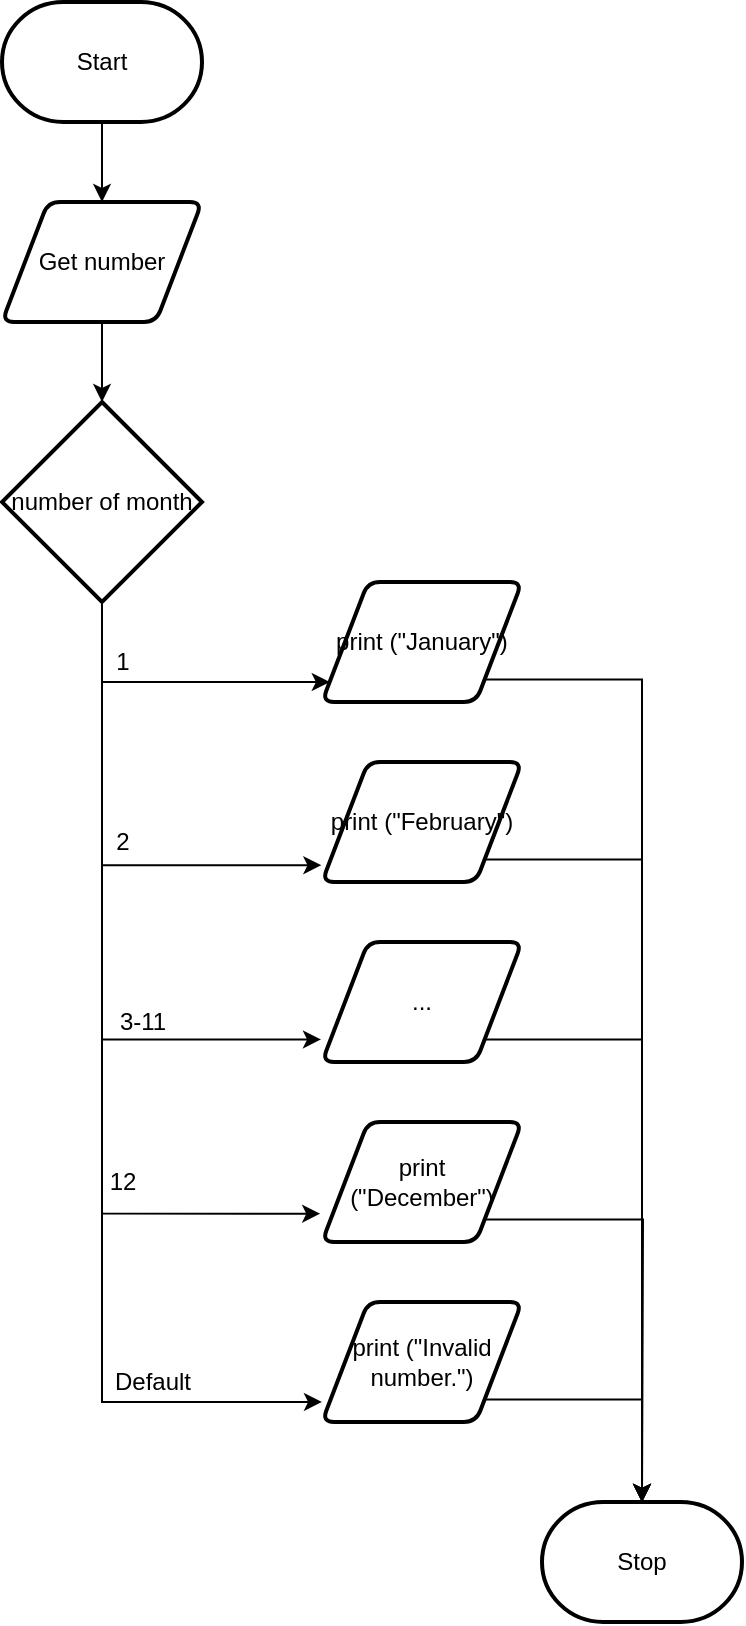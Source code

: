 <mxfile version="14.6.11" type="github">
  <diagram id="lTI_GXjILArvqHc6UkpN" name="Page-1">
    <mxGraphModel dx="582" dy="415" grid="1" gridSize="10" guides="1" tooltips="1" connect="1" arrows="1" fold="1" page="1" pageScale="1" pageWidth="850" pageHeight="1100" math="0" shadow="0">
      <root>
        <mxCell id="0" />
        <mxCell id="1" parent="0" />
        <mxCell id="p_6VwAlpQ4yE-w-dTOtK-11" style="edgeStyle=orthogonalEdgeStyle;rounded=0;orthogonalLoop=1;jettySize=auto;html=1;exitX=0.5;exitY=1;exitDx=0;exitDy=0;exitPerimeter=0;entryX=0.5;entryY=0;entryDx=0;entryDy=0;" parent="1" source="p_6VwAlpQ4yE-w-dTOtK-1" target="p_6VwAlpQ4yE-w-dTOtK-2" edge="1">
          <mxGeometry relative="1" as="geometry" />
        </mxCell>
        <mxCell id="p_6VwAlpQ4yE-w-dTOtK-1" value="Start" style="strokeWidth=2;html=1;shape=mxgraph.flowchart.terminator;whiteSpace=wrap;" parent="1" vertex="1">
          <mxGeometry x="250" y="190" width="100" height="60" as="geometry" />
        </mxCell>
        <mxCell id="p_6VwAlpQ4yE-w-dTOtK-12" style="edgeStyle=orthogonalEdgeStyle;rounded=0;orthogonalLoop=1;jettySize=auto;html=1;exitX=0.5;exitY=1;exitDx=0;exitDy=0;entryX=0.5;entryY=0;entryDx=0;entryDy=0;entryPerimeter=0;" parent="1" source="p_6VwAlpQ4yE-w-dTOtK-2" target="p_6VwAlpQ4yE-w-dTOtK-3" edge="1">
          <mxGeometry relative="1" as="geometry" />
        </mxCell>
        <mxCell id="p_6VwAlpQ4yE-w-dTOtK-2" value="Get number" style="shape=parallelogram;html=1;strokeWidth=2;perimeter=parallelogramPerimeter;whiteSpace=wrap;rounded=1;arcSize=12;size=0.23;" parent="1" vertex="1">
          <mxGeometry x="250" y="290" width="100" height="60" as="geometry" />
        </mxCell>
        <mxCell id="p_6VwAlpQ4yE-w-dTOtK-17" style="edgeStyle=orthogonalEdgeStyle;rounded=0;orthogonalLoop=1;jettySize=auto;html=1;exitX=0.5;exitY=1;exitDx=0;exitDy=0;exitPerimeter=0;entryX=-0.009;entryY=0.764;entryDx=0;entryDy=0;entryPerimeter=0;" parent="1" source="p_6VwAlpQ4yE-w-dTOtK-3" target="p_6VwAlpQ4yE-w-dTOtK-8" edge="1">
          <mxGeometry relative="1" as="geometry" />
        </mxCell>
        <mxCell id="p_6VwAlpQ4yE-w-dTOtK-18" style="edgeStyle=orthogonalEdgeStyle;rounded=0;orthogonalLoop=1;jettySize=auto;html=1;exitX=0.5;exitY=1;exitDx=0;exitDy=0;exitPerimeter=0;entryX=0;entryY=0.833;entryDx=0;entryDy=0;entryPerimeter=0;" parent="1" source="p_6VwAlpQ4yE-w-dTOtK-3" target="p_6VwAlpQ4yE-w-dTOtK-9" edge="1">
          <mxGeometry relative="1" as="geometry" />
        </mxCell>
        <mxCell id="p_6VwAlpQ4yE-w-dTOtK-19" style="edgeStyle=orthogonalEdgeStyle;rounded=0;orthogonalLoop=1;jettySize=auto;html=1;exitX=0.5;exitY=1;exitDx=0;exitDy=0;exitPerimeter=0;entryX=-0.005;entryY=0.812;entryDx=0;entryDy=0;entryPerimeter=0;" parent="1" source="p_6VwAlpQ4yE-w-dTOtK-3" target="p_6VwAlpQ4yE-w-dTOtK-7" edge="1">
          <mxGeometry relative="1" as="geometry" />
        </mxCell>
        <mxCell id="p_6VwAlpQ4yE-w-dTOtK-20" style="edgeStyle=orthogonalEdgeStyle;rounded=0;orthogonalLoop=1;jettySize=auto;html=1;exitX=0.5;exitY=1;exitDx=0;exitDy=0;exitPerimeter=0;entryX=-0.003;entryY=0.86;entryDx=0;entryDy=0;entryPerimeter=0;" parent="1" source="p_6VwAlpQ4yE-w-dTOtK-3" target="p_6VwAlpQ4yE-w-dTOtK-6" edge="1">
          <mxGeometry relative="1" as="geometry" />
        </mxCell>
        <mxCell id="p_6VwAlpQ4yE-w-dTOtK-21" style="edgeStyle=orthogonalEdgeStyle;rounded=0;orthogonalLoop=1;jettySize=auto;html=1;exitX=0.5;exitY=1;exitDx=0;exitDy=0;exitPerimeter=0;entryX=0.039;entryY=0.834;entryDx=0;entryDy=0;entryPerimeter=0;" parent="1" source="p_6VwAlpQ4yE-w-dTOtK-3" target="p_6VwAlpQ4yE-w-dTOtK-5" edge="1">
          <mxGeometry relative="1" as="geometry" />
        </mxCell>
        <mxCell id="p_6VwAlpQ4yE-w-dTOtK-3" value="number of month" style="strokeWidth=2;html=1;shape=mxgraph.flowchart.decision;whiteSpace=wrap;" parent="1" vertex="1">
          <mxGeometry x="250" y="390" width="100" height="100" as="geometry" />
        </mxCell>
        <mxCell id="p_6VwAlpQ4yE-w-dTOtK-29" style="edgeStyle=orthogonalEdgeStyle;rounded=0;orthogonalLoop=1;jettySize=auto;html=1;exitX=1;exitY=1;exitDx=0;exitDy=0;entryX=0.5;entryY=0;entryDx=0;entryDy=0;entryPerimeter=0;" parent="1" source="p_6VwAlpQ4yE-w-dTOtK-5" target="p_6VwAlpQ4yE-w-dTOtK-10" edge="1">
          <mxGeometry relative="1" as="geometry" />
        </mxCell>
        <mxCell id="p_6VwAlpQ4yE-w-dTOtK-5" value="print (&quot;January&quot;)" style="shape=parallelogram;html=1;strokeWidth=2;perimeter=parallelogramPerimeter;whiteSpace=wrap;rounded=1;arcSize=12;size=0.23;" parent="1" vertex="1">
          <mxGeometry x="410" y="480" width="100" height="60" as="geometry" />
        </mxCell>
        <mxCell id="p_6VwAlpQ4yE-w-dTOtK-28" style="edgeStyle=orthogonalEdgeStyle;rounded=0;orthogonalLoop=1;jettySize=auto;html=1;exitX=1;exitY=1;exitDx=0;exitDy=0;" parent="1" source="p_6VwAlpQ4yE-w-dTOtK-6" target="p_6VwAlpQ4yE-w-dTOtK-10" edge="1">
          <mxGeometry relative="1" as="geometry" />
        </mxCell>
        <mxCell id="p_6VwAlpQ4yE-w-dTOtK-6" value="print (&quot;February&quot;)" style="shape=parallelogram;html=1;strokeWidth=2;perimeter=parallelogramPerimeter;whiteSpace=wrap;rounded=1;arcSize=12;size=0.23;" parent="1" vertex="1">
          <mxGeometry x="410" y="570" width="100" height="60" as="geometry" />
        </mxCell>
        <mxCell id="p_6VwAlpQ4yE-w-dTOtK-27" style="edgeStyle=orthogonalEdgeStyle;rounded=0;orthogonalLoop=1;jettySize=auto;html=1;exitX=1;exitY=1;exitDx=0;exitDy=0;" parent="1" source="p_6VwAlpQ4yE-w-dTOtK-7" target="p_6VwAlpQ4yE-w-dTOtK-10" edge="1">
          <mxGeometry relative="1" as="geometry" />
        </mxCell>
        <mxCell id="p_6VwAlpQ4yE-w-dTOtK-7" value="..." style="shape=parallelogram;html=1;strokeWidth=2;perimeter=parallelogramPerimeter;whiteSpace=wrap;rounded=1;arcSize=12;size=0.23;" parent="1" vertex="1">
          <mxGeometry x="410" y="660" width="100" height="60" as="geometry" />
        </mxCell>
        <mxCell id="p_6VwAlpQ4yE-w-dTOtK-23" style="edgeStyle=orthogonalEdgeStyle;rounded=0;orthogonalLoop=1;jettySize=auto;html=1;exitX=1;exitY=1;exitDx=0;exitDy=0;" parent="1" source="p_6VwAlpQ4yE-w-dTOtK-8" edge="1">
          <mxGeometry relative="1" as="geometry">
            <mxPoint x="570" y="940" as="targetPoint" />
          </mxGeometry>
        </mxCell>
        <mxCell id="p_6VwAlpQ4yE-w-dTOtK-8" value="print (&quot;December&quot;)" style="shape=parallelogram;html=1;strokeWidth=2;perimeter=parallelogramPerimeter;whiteSpace=wrap;rounded=1;arcSize=12;size=0.23;" parent="1" vertex="1">
          <mxGeometry x="410" y="750" width="100" height="60" as="geometry" />
        </mxCell>
        <mxCell id="p_6VwAlpQ4yE-w-dTOtK-22" style="edgeStyle=orthogonalEdgeStyle;rounded=0;orthogonalLoop=1;jettySize=auto;html=1;exitX=1;exitY=1;exitDx=0;exitDy=0;entryX=0.5;entryY=0;entryDx=0;entryDy=0;entryPerimeter=0;" parent="1" source="p_6VwAlpQ4yE-w-dTOtK-9" target="p_6VwAlpQ4yE-w-dTOtK-10" edge="1">
          <mxGeometry relative="1" as="geometry" />
        </mxCell>
        <mxCell id="p_6VwAlpQ4yE-w-dTOtK-9" value="print (&quot;Invalid number.&quot;)" style="shape=parallelogram;html=1;strokeWidth=2;perimeter=parallelogramPerimeter;whiteSpace=wrap;rounded=1;arcSize=12;size=0.23;" parent="1" vertex="1">
          <mxGeometry x="410" y="840" width="100" height="60" as="geometry" />
        </mxCell>
        <mxCell id="p_6VwAlpQ4yE-w-dTOtK-10" value="Stop" style="strokeWidth=2;html=1;shape=mxgraph.flowchart.terminator;whiteSpace=wrap;" parent="1" vertex="1">
          <mxGeometry x="520" y="940" width="100" height="60" as="geometry" />
        </mxCell>
        <mxCell id="p_6VwAlpQ4yE-w-dTOtK-30" value="1" style="text;html=1;align=center;verticalAlign=middle;resizable=0;points=[];autosize=1;strokeColor=none;" parent="1" vertex="1">
          <mxGeometry x="300" y="510" width="20" height="20" as="geometry" />
        </mxCell>
        <mxCell id="p_6VwAlpQ4yE-w-dTOtK-31" value="2" style="text;html=1;align=center;verticalAlign=middle;resizable=0;points=[];autosize=1;strokeColor=none;" parent="1" vertex="1">
          <mxGeometry x="300" y="600" width="20" height="20" as="geometry" />
        </mxCell>
        <mxCell id="p_6VwAlpQ4yE-w-dTOtK-32" value="3-11" style="text;html=1;align=center;verticalAlign=middle;resizable=0;points=[];autosize=1;strokeColor=none;rotation=0;" parent="1" vertex="1">
          <mxGeometry x="300" y="690" width="40" height="20" as="geometry" />
        </mxCell>
        <mxCell id="p_6VwAlpQ4yE-w-dTOtK-33" value="12" style="text;html=1;align=center;verticalAlign=middle;resizable=0;points=[];autosize=1;strokeColor=none;" parent="1" vertex="1">
          <mxGeometry x="295" y="770" width="30" height="20" as="geometry" />
        </mxCell>
        <mxCell id="p_6VwAlpQ4yE-w-dTOtK-34" value="Default" style="text;html=1;align=center;verticalAlign=middle;resizable=0;points=[];autosize=1;strokeColor=none;" parent="1" vertex="1">
          <mxGeometry x="300" y="870" width="50" height="20" as="geometry" />
        </mxCell>
      </root>
    </mxGraphModel>
  </diagram>
</mxfile>
